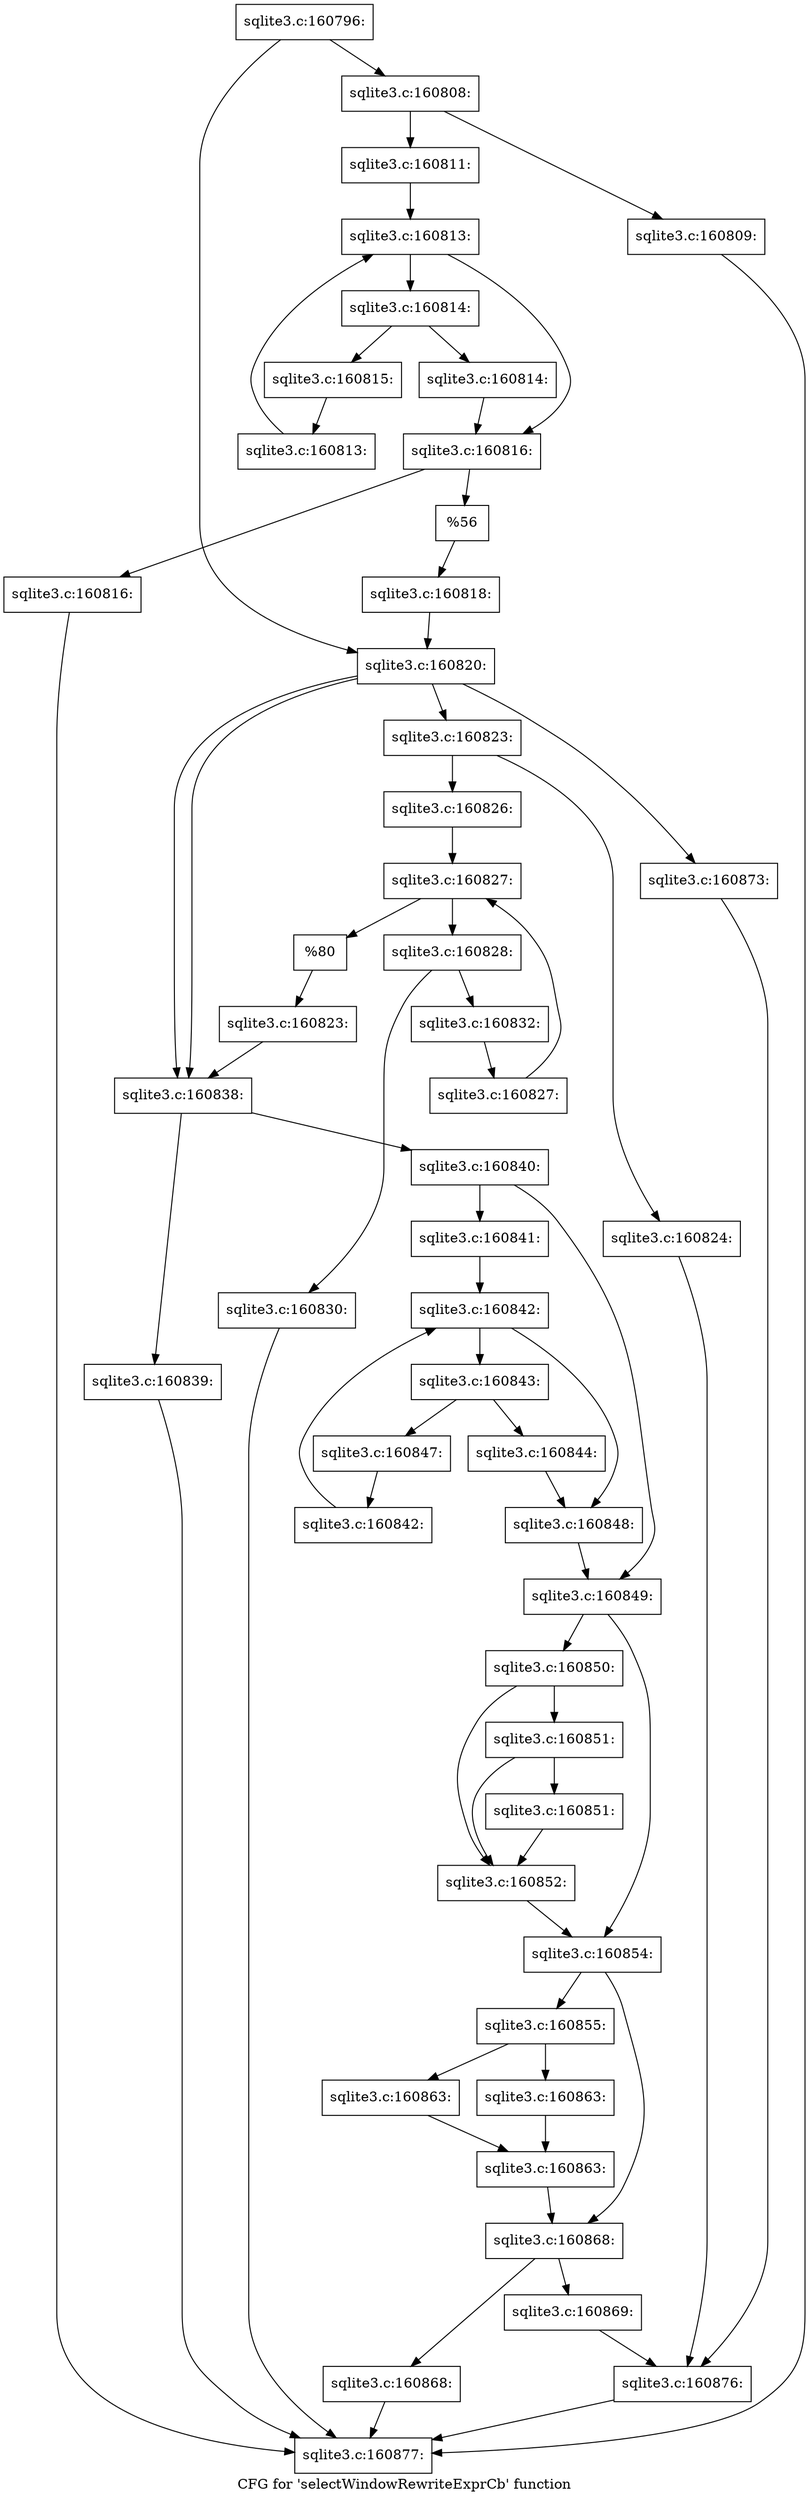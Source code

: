 digraph "CFG for 'selectWindowRewriteExprCb' function" {
	label="CFG for 'selectWindowRewriteExprCb' function";

	Node0x55c0f678cd90 [shape=record,label="{sqlite3.c:160796:}"];
	Node0x55c0f678cd90 -> Node0x55c0f9366270;
	Node0x55c0f678cd90 -> Node0x55c0f93662c0;
	Node0x55c0f9366270 [shape=record,label="{sqlite3.c:160808:}"];
	Node0x55c0f9366270 -> Node0x55c0f93666f0;
	Node0x55c0f9366270 -> Node0x55c0f9366790;
	Node0x55c0f93666f0 [shape=record,label="{sqlite3.c:160809:}"];
	Node0x55c0f93666f0 -> Node0x55c0f678c930;
	Node0x55c0f9366790 [shape=record,label="{sqlite3.c:160811:}"];
	Node0x55c0f9366790 -> Node0x55c0f9367a40;
	Node0x55c0f9367a40 [shape=record,label="{sqlite3.c:160813:}"];
	Node0x55c0f9367a40 -> Node0x55c0f9367c60;
	Node0x55c0f9367a40 -> Node0x55c0f9367890;
	Node0x55c0f9367c60 [shape=record,label="{sqlite3.c:160814:}"];
	Node0x55c0f9367c60 -> Node0x55c0f93680e0;
	Node0x55c0f9367c60 -> Node0x55c0f9368130;
	Node0x55c0f93680e0 [shape=record,label="{sqlite3.c:160814:}"];
	Node0x55c0f93680e0 -> Node0x55c0f9367890;
	Node0x55c0f9368130 [shape=record,label="{sqlite3.c:160815:}"];
	Node0x55c0f9368130 -> Node0x55c0f9367bd0;
	Node0x55c0f9367bd0 [shape=record,label="{sqlite3.c:160813:}"];
	Node0x55c0f9367bd0 -> Node0x55c0f9367a40;
	Node0x55c0f9367890 [shape=record,label="{sqlite3.c:160816:}"];
	Node0x55c0f9367890 -> Node0x55c0f93690b0;
	Node0x55c0f9367890 -> Node0x55c0f9369100;
	Node0x55c0f93690b0 [shape=record,label="{sqlite3.c:160816:}"];
	Node0x55c0f93690b0 -> Node0x55c0f678c930;
	Node0x55c0f9369100 [shape=record,label="{%56}"];
	Node0x55c0f9369100 -> Node0x55c0f9366740;
	Node0x55c0f9366740 [shape=record,label="{sqlite3.c:160818:}"];
	Node0x55c0f9366740 -> Node0x55c0f93662c0;
	Node0x55c0f93662c0 [shape=record,label="{sqlite3.c:160820:}"];
	Node0x55c0f93662c0 -> Node0x55c0f9369a10;
	Node0x55c0f93662c0 -> Node0x55c0f9369df0;
	Node0x55c0f93662c0 -> Node0x55c0f936be60;
	Node0x55c0f93662c0 -> Node0x55c0f936be60;
	Node0x55c0f9369df0 [shape=record,label="{sqlite3.c:160823:}"];
	Node0x55c0f9369df0 -> Node0x55c0f9369f80;
	Node0x55c0f9369df0 -> Node0x55c0f9369ee0;
	Node0x55c0f9369ee0 [shape=record,label="{sqlite3.c:160824:}"];
	Node0x55c0f9369ee0 -> Node0x55c0f9369750;
	Node0x55c0f9369f80 [shape=record,label="{sqlite3.c:160826:}"];
	Node0x55c0f9369f80 -> Node0x55c0f936abf0;
	Node0x55c0f936abf0 [shape=record,label="{sqlite3.c:160827:}"];
	Node0x55c0f936abf0 -> Node0x55c0f936ae10;
	Node0x55c0f936abf0 -> Node0x55c0f936a870;
	Node0x55c0f936ae10 [shape=record,label="{sqlite3.c:160828:}"];
	Node0x55c0f936ae10 -> Node0x55c0f936b150;
	Node0x55c0f936ae10 -> Node0x55c0f936b1a0;
	Node0x55c0f936b150 [shape=record,label="{sqlite3.c:160830:}"];
	Node0x55c0f936b150 -> Node0x55c0f678c930;
	Node0x55c0f936b1a0 [shape=record,label="{sqlite3.c:160832:}"];
	Node0x55c0f936b1a0 -> Node0x55c0f936ad80;
	Node0x55c0f936ad80 [shape=record,label="{sqlite3.c:160827:}"];
	Node0x55c0f936ad80 -> Node0x55c0f936abf0;
	Node0x55c0f936a870 [shape=record,label="{%80}"];
	Node0x55c0f936a870 -> Node0x55c0f9369f30;
	Node0x55c0f9369f30 [shape=record,label="{sqlite3.c:160823:}"];
	Node0x55c0f9369f30 -> Node0x55c0f936be60;
	Node0x55c0f936be60 [shape=record,label="{sqlite3.c:160838:}"];
	Node0x55c0f936be60 -> Node0x55c0f936c410;
	Node0x55c0f936be60 -> Node0x55c0f936c460;
	Node0x55c0f936c410 [shape=record,label="{sqlite3.c:160839:}"];
	Node0x55c0f936c410 -> Node0x55c0f678c930;
	Node0x55c0f936c460 [shape=record,label="{sqlite3.c:160840:}"];
	Node0x55c0f936c460 -> Node0x55c0f936cb80;
	Node0x55c0f936c460 -> Node0x55c0f936cbd0;
	Node0x55c0f936cb80 [shape=record,label="{sqlite3.c:160841:}"];
	Node0x55c0f936cb80 -> Node0x55c0f936d4a0;
	Node0x55c0f936d4a0 [shape=record,label="{sqlite3.c:160842:}"];
	Node0x55c0f936d4a0 -> Node0x55c0f936d6c0;
	Node0x55c0f936d4a0 -> Node0x55c0f936d2f0;
	Node0x55c0f936d6c0 [shape=record,label="{sqlite3.c:160843:}"];
	Node0x55c0f936d6c0 -> Node0x55c0f936de00;
	Node0x55c0f936d6c0 -> Node0x55c0f936de50;
	Node0x55c0f936de00 [shape=record,label="{sqlite3.c:160844:}"];
	Node0x55c0f936de00 -> Node0x55c0f936d2f0;
	Node0x55c0f936de50 [shape=record,label="{sqlite3.c:160847:}"];
	Node0x55c0f936de50 -> Node0x55c0f936d630;
	Node0x55c0f936d630 [shape=record,label="{sqlite3.c:160842:}"];
	Node0x55c0f936d630 -> Node0x55c0f936d4a0;
	Node0x55c0f936d2f0 [shape=record,label="{sqlite3.c:160848:}"];
	Node0x55c0f936d2f0 -> Node0x55c0f936cbd0;
	Node0x55c0f936cbd0 [shape=record,label="{sqlite3.c:160849:}"];
	Node0x55c0f936cbd0 -> Node0x55c0f936f080;
	Node0x55c0f936cbd0 -> Node0x55c0f936f0d0;
	Node0x55c0f936f080 [shape=record,label="{sqlite3.c:160850:}"];
	Node0x55c0f936f080 -> Node0x55c0f936fc70;
	Node0x55c0f936f080 -> Node0x55c0f936fc20;
	Node0x55c0f936fc70 [shape=record,label="{sqlite3.c:160851:}"];
	Node0x55c0f936fc70 -> Node0x55c0f936fbd0;
	Node0x55c0f936fc70 -> Node0x55c0f936fc20;
	Node0x55c0f936fbd0 [shape=record,label="{sqlite3.c:160851:}"];
	Node0x55c0f936fbd0 -> Node0x55c0f936fc20;
	Node0x55c0f936fc20 [shape=record,label="{sqlite3.c:160852:}"];
	Node0x55c0f936fc20 -> Node0x55c0f936f0d0;
	Node0x55c0f936f0d0 [shape=record,label="{sqlite3.c:160854:}"];
	Node0x55c0f936f0d0 -> Node0x55c0f9370e40;
	Node0x55c0f936f0d0 -> Node0x55c0f9370e90;
	Node0x55c0f9370e40 [shape=record,label="{sqlite3.c:160855:}"];
	Node0x55c0f9370e40 -> Node0x55c0f93728b0;
	Node0x55c0f9370e40 -> Node0x55c0f9372900;
	Node0x55c0f93728b0 [shape=record,label="{sqlite3.c:160863:}"];
	Node0x55c0f93728b0 -> Node0x55c0f9372950;
	Node0x55c0f9372900 [shape=record,label="{sqlite3.c:160863:}"];
	Node0x55c0f9372900 -> Node0x55c0f9372950;
	Node0x55c0f9372950 [shape=record,label="{sqlite3.c:160863:}"];
	Node0x55c0f9372950 -> Node0x55c0f9370e90;
	Node0x55c0f9370e90 [shape=record,label="{sqlite3.c:160868:}"];
	Node0x55c0f9370e90 -> Node0x55c0f93743c0;
	Node0x55c0f9370e90 -> Node0x55c0f9374410;
	Node0x55c0f93743c0 [shape=record,label="{sqlite3.c:160868:}"];
	Node0x55c0f93743c0 -> Node0x55c0f678c930;
	Node0x55c0f9374410 [shape=record,label="{sqlite3.c:160869:}"];
	Node0x55c0f9374410 -> Node0x55c0f9369750;
	Node0x55c0f9369a10 [shape=record,label="{sqlite3.c:160873:}"];
	Node0x55c0f9369a10 -> Node0x55c0f9369750;
	Node0x55c0f9369750 [shape=record,label="{sqlite3.c:160876:}"];
	Node0x55c0f9369750 -> Node0x55c0f678c930;
	Node0x55c0f678c930 [shape=record,label="{sqlite3.c:160877:}"];
}
